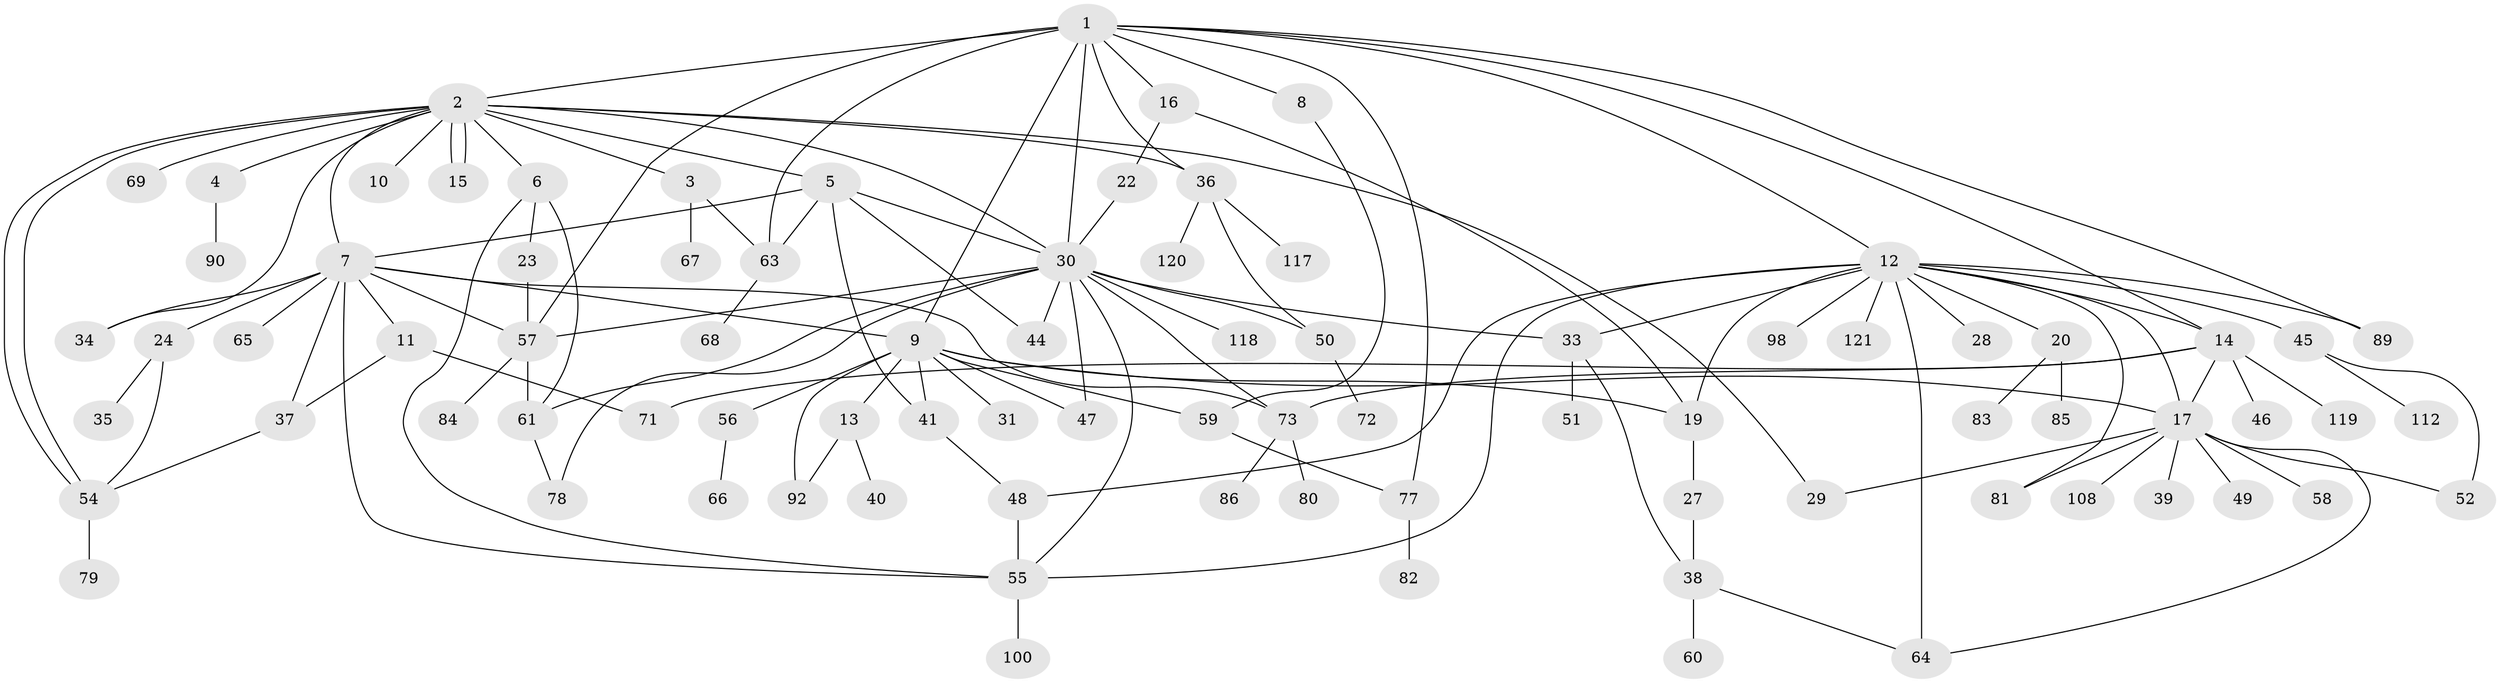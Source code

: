 // original degree distribution, {16: 0.01639344262295082, 3: 0.18032786885245902, 2: 0.23770491803278687, 6: 0.03278688524590164, 4: 0.04918032786885246, 15: 0.01639344262295082, 12: 0.00819672131147541, 1: 0.39344262295081966, 5: 0.040983606557377046, 7: 0.00819672131147541, 11: 0.00819672131147541, 13: 0.00819672131147541}
// Generated by graph-tools (version 1.1) at 2025/18/03/04/25 18:18:07]
// undirected, 85 vertices, 132 edges
graph export_dot {
graph [start="1"]
  node [color=gray90,style=filled];
  1;
  2;
  3;
  4;
  5;
  6;
  7 [super="+26+25+88+110+21"];
  8;
  9 [super="+32"];
  10;
  11;
  12 [super="+18"];
  13;
  14;
  15;
  16;
  17 [super="+74"];
  19;
  20;
  22;
  23 [super="+43"];
  24;
  27;
  28;
  29;
  30 [super="+70+91+109+93+97+75+76"];
  31 [super="+42"];
  33;
  34;
  35 [super="+87"];
  36;
  37 [super="+102"];
  38;
  39;
  40;
  41;
  44;
  45;
  46;
  47;
  48;
  49;
  50 [super="+53"];
  51;
  52;
  54;
  55;
  56;
  57 [super="+113+62"];
  58;
  59 [super="+101+96"];
  60;
  61;
  63 [super="+104+99"];
  64;
  65;
  66;
  67;
  68;
  69;
  71;
  72;
  73;
  77;
  78;
  79;
  80;
  81;
  82;
  83;
  84;
  85;
  86;
  89;
  90;
  92 [super="+114+107"];
  98 [super="+105"];
  100;
  108;
  112;
  117;
  118;
  119;
  120;
  121;
  1 -- 2;
  1 -- 8;
  1 -- 9 [weight=2];
  1 -- 12 [weight=2];
  1 -- 14;
  1 -- 16;
  1 -- 30 [weight=2];
  1 -- 36;
  1 -- 63 [weight=2];
  1 -- 77;
  1 -- 89;
  1 -- 57;
  2 -- 3;
  2 -- 4;
  2 -- 5;
  2 -- 6;
  2 -- 7;
  2 -- 10;
  2 -- 15;
  2 -- 15;
  2 -- 29;
  2 -- 30;
  2 -- 34;
  2 -- 36;
  2 -- 54;
  2 -- 54;
  2 -- 69;
  3 -- 63;
  3 -- 67;
  4 -- 90;
  5 -- 7;
  5 -- 41;
  5 -- 44;
  5 -- 63;
  5 -- 30;
  6 -- 23;
  6 -- 55;
  6 -- 61;
  7 -- 9;
  7 -- 11;
  7 -- 24;
  7 -- 34;
  7 -- 37;
  7 -- 65;
  7 -- 73;
  7 -- 57;
  7 -- 55;
  8 -- 59;
  9 -- 13;
  9 -- 17;
  9 -- 19;
  9 -- 31;
  9 -- 41;
  9 -- 47;
  9 -- 56;
  9 -- 59;
  9 -- 92;
  11 -- 71;
  11 -- 37;
  12 -- 33;
  12 -- 45;
  12 -- 64;
  12 -- 89;
  12 -- 98;
  12 -- 14;
  12 -- 48;
  12 -- 17;
  12 -- 81;
  12 -- 19;
  12 -- 20;
  12 -- 55;
  12 -- 121;
  12 -- 28;
  13 -- 40;
  13 -- 92;
  14 -- 17;
  14 -- 46;
  14 -- 71;
  14 -- 73;
  14 -- 119;
  16 -- 19;
  16 -- 22;
  17 -- 29;
  17 -- 39;
  17 -- 49;
  17 -- 52;
  17 -- 58;
  17 -- 64;
  17 -- 108;
  17 -- 81;
  19 -- 27;
  20 -- 83;
  20 -- 85;
  22 -- 30;
  23 -- 57;
  24 -- 35;
  24 -- 54;
  27 -- 38;
  30 -- 44;
  30 -- 47;
  30 -- 57 [weight=2];
  30 -- 61;
  30 -- 73;
  30 -- 33;
  30 -- 78;
  30 -- 55;
  30 -- 118;
  30 -- 50;
  33 -- 38;
  33 -- 51;
  36 -- 50;
  36 -- 117;
  36 -- 120;
  37 -- 54;
  38 -- 60;
  38 -- 64;
  41 -- 48;
  45 -- 52;
  45 -- 112;
  48 -- 55;
  50 -- 72;
  54 -- 79;
  55 -- 100;
  56 -- 66;
  57 -- 84;
  57 -- 61;
  59 -- 77;
  61 -- 78;
  63 -- 68;
  73 -- 80;
  73 -- 86;
  77 -- 82;
}
